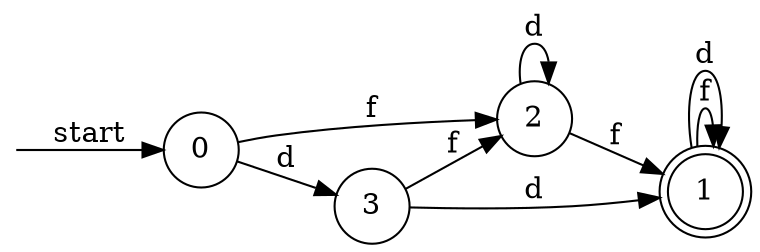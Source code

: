digraph dfa {
    rankdir = LR;
    node [shape = circle];
    __start [style = invis, shape = point];
    __start -> "0" [ label = "start" ];
    node [shape = doublecircle]; "1"
    node [shape = circle];
    "1" -> "1" [ label = "f" ];
    "1" -> "1" [ label = "d" ];
    "0" -> "2" [ label = "f" ];
    "0" -> "3" [ label = "d" ];
    "3" -> "2" [ label = "f" ];
    "3" -> "1" [ label = "d" ];
    "2" -> "1" [ label = "f" ];
    "2" -> "2" [ label = "d" ];
}

